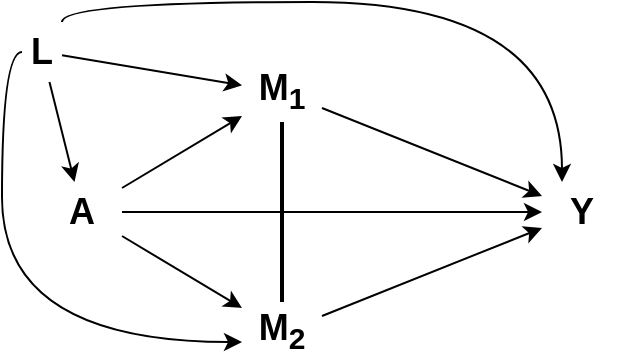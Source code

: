 <mxfile version="12.7.9" type="device"><diagram id="qZUSfCqtpGLt0gtwuBT4" name="Page-1"><mxGraphModel dx="1102" dy="580" grid="1" gridSize="10" guides="1" tooltips="1" connect="1" arrows="1" fold="1" page="1" pageScale="1" pageWidth="850" pageHeight="1100" math="0" shadow="0"><root><mxCell id="0"/><mxCell id="1" parent="0"/><mxCell id="hFgBnlwnNSuHdJgbNHfz-19" value="&lt;font style=&quot;font-size: 18px&quot;&gt;&lt;b&gt;L&lt;/b&gt;&lt;/font&gt;" style="text;html=1;strokeColor=none;fillColor=none;align=center;verticalAlign=middle;whiteSpace=wrap;rounded=0;" parent="1" vertex="1"><mxGeometry x="220" y="270" width="20" height="30" as="geometry"/></mxCell><mxCell id="hFgBnlwnNSuHdJgbNHfz-20" value="&lt;font style=&quot;font-size: 18px&quot;&gt;&lt;b&gt;A&lt;/b&gt;&lt;/font&gt;" style="text;html=1;strokeColor=none;fillColor=none;align=center;verticalAlign=middle;whiteSpace=wrap;rounded=0;" parent="1" vertex="1"><mxGeometry x="230" y="350" width="40" height="30" as="geometry"/></mxCell><mxCell id="hFgBnlwnNSuHdJgbNHfz-21" value="&lt;font style=&quot;font-size: 18px&quot;&gt;&lt;b&gt;Y&lt;/b&gt;&lt;/font&gt;" style="text;html=1;strokeColor=none;fillColor=none;align=center;verticalAlign=middle;whiteSpace=wrap;rounded=0;" parent="1" vertex="1"><mxGeometry x="480" y="350" width="40" height="30" as="geometry"/></mxCell><mxCell id="hFgBnlwnNSuHdJgbNHfz-25" value="" style="endArrow=classic;html=1;" parent="1" source="hFgBnlwnNSuHdJgbNHfz-19" target="hFgBnlwnNSuHdJgbNHfz-20" edge="1"><mxGeometry width="50" height="50" relative="1" as="geometry"><mxPoint x="120" y="540" as="sourcePoint"/><mxPoint x="170" y="490" as="targetPoint"/></mxGeometry></mxCell><mxCell id="hFgBnlwnNSuHdJgbNHfz-26" value="" style="endArrow=classic;html=1;" parent="1" source="hFgBnlwnNSuHdJgbNHfz-20" target="hFgBnlwnNSuHdJgbNHfz-21" edge="1"><mxGeometry width="50" height="50" relative="1" as="geometry"><mxPoint x="150" y="375" as="sourcePoint"/><mxPoint x="240" y="375" as="targetPoint"/></mxGeometry></mxCell><mxCell id="hFgBnlwnNSuHdJgbNHfz-28" value="" style="endArrow=classic;html=1;" parent="1" source="hFgBnlwnNSuHdJgbNHfz-20" target="l7Kf9X8hjkediR0UydgH-1" edge="1"><mxGeometry width="50" height="50" relative="1" as="geometry"><mxPoint x="280" y="384.412" as="sourcePoint"/><mxPoint x="330" y="309" as="targetPoint"/></mxGeometry></mxCell><mxCell id="hFgBnlwnNSuHdJgbNHfz-32" value="" style="endArrow=classic;html=1;" parent="1" source="l7Kf9X8hjkediR0UydgH-1" target="hFgBnlwnNSuHdJgbNHfz-21" edge="1"><mxGeometry width="50" height="50" relative="1" as="geometry"><mxPoint x="350" y="305.938" as="sourcePoint"/><mxPoint x="490" y="385" as="targetPoint"/></mxGeometry></mxCell><mxCell id="hFgBnlwnNSuHdJgbNHfz-33" value="" style="endArrow=classic;html=1;" parent="1" source="hFgBnlwnNSuHdJgbNHfz-19" target="l7Kf9X8hjkediR0UydgH-1" edge="1"><mxGeometry width="50" height="50" relative="1" as="geometry"><mxPoint x="170" y="375" as="sourcePoint"/><mxPoint x="330" y="302.158" as="targetPoint"/></mxGeometry></mxCell><mxCell id="hFgBnlwnNSuHdJgbNHfz-35" value="" style="endArrow=classic;html=1;edgeStyle=orthogonalEdgeStyle;curved=1;" parent="1" source="hFgBnlwnNSuHdJgbNHfz-19" target="hFgBnlwnNSuHdJgbNHfz-21" edge="1"><mxGeometry width="50" height="50" relative="1" as="geometry"><mxPoint x="230" y="278.077" as="sourcePoint"/><mxPoint x="340" y="311.923" as="targetPoint"/><Array as="points"><mxPoint x="240" y="260"/><mxPoint x="490" y="260"/></Array></mxGeometry></mxCell><mxCell id="hFgBnlwnNSuHdJgbNHfz-41" value="&lt;font style=&quot;font-size: 18px&quot;&gt;&lt;b&gt;M&lt;sub&gt;2&lt;/sub&gt;&lt;/b&gt;&lt;/font&gt;" style="text;html=1;strokeColor=none;fillColor=none;align=center;verticalAlign=middle;whiteSpace=wrap;rounded=0;" parent="1" vertex="1"><mxGeometry x="330" y="410" width="40" height="30" as="geometry"/></mxCell><mxCell id="hFgBnlwnNSuHdJgbNHfz-42" value="" style="endArrow=classic;html=1;" parent="1" source="hFgBnlwnNSuHdJgbNHfz-20" target="hFgBnlwnNSuHdJgbNHfz-41" edge="1"><mxGeometry width="50" height="50" relative="1" as="geometry"><mxPoint x="280" y="361.667" as="sourcePoint"/><mxPoint x="340" y="321.667" as="targetPoint"/></mxGeometry></mxCell><mxCell id="hFgBnlwnNSuHdJgbNHfz-43" value="" style="endArrow=classic;html=1;" parent="1" source="hFgBnlwnNSuHdJgbNHfz-41" target="hFgBnlwnNSuHdJgbNHfz-21" edge="1"><mxGeometry width="50" height="50" relative="1" as="geometry"><mxPoint x="280" y="370.556" as="sourcePoint"/><mxPoint x="340" y="357.222" as="targetPoint"/></mxGeometry></mxCell><mxCell id="hFgBnlwnNSuHdJgbNHfz-44" value="" style="endArrow=classic;html=1;edgeStyle=orthogonalEdgeStyle;curved=1;" parent="1" source="hFgBnlwnNSuHdJgbNHfz-19" target="hFgBnlwnNSuHdJgbNHfz-41" edge="1"><mxGeometry width="50" height="50" relative="1" as="geometry"><mxPoint x="280" y="262.125" as="sourcePoint"/><mxPoint x="330" y="410" as="targetPoint"/><Array as="points"><mxPoint x="210" y="285"/><mxPoint x="210" y="430"/></Array></mxGeometry></mxCell><mxCell id="l7Kf9X8hjkediR0UydgH-1" value="&lt;font style=&quot;font-size: 18px&quot;&gt;&lt;b&gt;M&lt;sub&gt;1&lt;/sub&gt;&lt;/b&gt;&lt;/font&gt;" style="text;html=1;strokeColor=none;fillColor=none;align=center;verticalAlign=middle;whiteSpace=wrap;rounded=0;" parent="1" vertex="1"><mxGeometry x="330" y="290" width="40" height="30" as="geometry"/></mxCell><mxCell id="A5gxGfaZPFcc5xvJMqQM-1" value="" style="endArrow=none;html=1;endFill=0;strokeWidth=2;" edge="1" parent="1" source="l7Kf9X8hjkediR0UydgH-1" target="hFgBnlwnNSuHdJgbNHfz-41"><mxGeometry width="50" height="50" relative="1" as="geometry"><mxPoint x="380" y="323" as="sourcePoint"/><mxPoint x="490" y="367" as="targetPoint"/></mxGeometry></mxCell></root></mxGraphModel></diagram></mxfile>